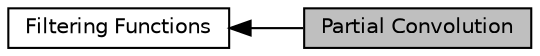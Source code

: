 digraph "Partial Convolution"
{
  edge [fontname="Helvetica",fontsize="10",labelfontname="Helvetica",labelfontsize="10"];
  node [fontname="Helvetica",fontsize="10",shape=box];
  rankdir=LR;
  Node1 [label="Partial Convolution",height=0.2,width=0.4,color="black", fillcolor="grey75", style="filled", fontcolor="black",tooltip=" "];
  Node2 [label="Filtering Functions",height=0.2,width=0.4,color="black", fillcolor="white", style="filled",URL="$group__group_filters.html",tooltip=" "];
  Node2->Node1 [shape=plaintext, dir="back", style="solid"];
}
